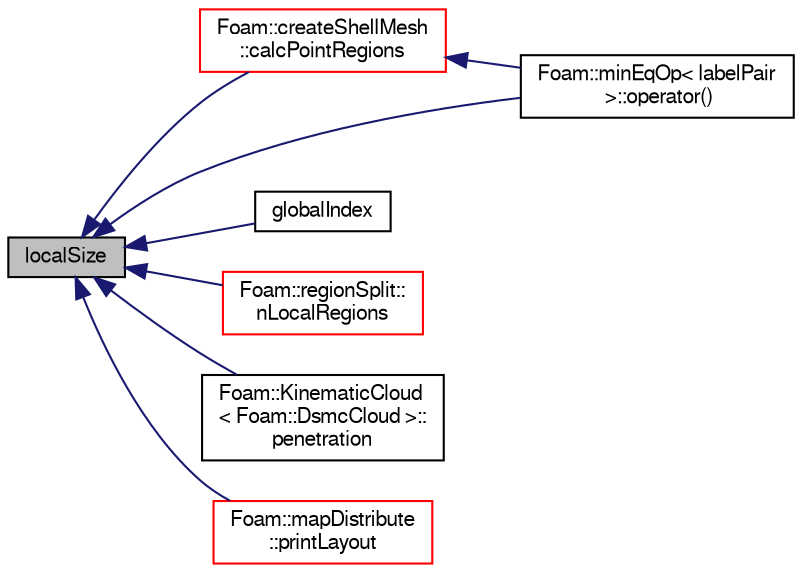 digraph "localSize"
{
  bgcolor="transparent";
  edge [fontname="FreeSans",fontsize="10",labelfontname="FreeSans",labelfontsize="10"];
  node [fontname="FreeSans",fontsize="10",shape=record];
  rankdir="LR";
  Node128 [label="localSize",height=0.2,width=0.4,color="black", fillcolor="grey75", style="filled", fontcolor="black"];
  Node128 -> Node129 [dir="back",color="midnightblue",fontsize="10",style="solid",fontname="FreeSans"];
  Node129 [label="Foam::createShellMesh\l::calcPointRegions",height=0.2,width=0.4,color="red",URL="$a21442.html#abd09fd2558d9fc41e9a503ce2976fe5f",tooltip="Helper: calculate point regions. The point region is the. "];
  Node129 -> Node132 [dir="back",color="midnightblue",fontsize="10",style="solid",fontname="FreeSans"];
  Node132 [label="Foam::minEqOp\< labelPair\l \>::operator()",height=0.2,width=0.4,color="black",URL="$a21438.html#a5110bdded347caa6365e4d10554dfc32"];
  Node128 -> Node134 [dir="back",color="midnightblue",fontsize="10",style="solid",fontname="FreeSans"];
  Node134 [label="globalIndex",height=0.2,width=0.4,color="black",URL="$a27330.html#a39ebbeaca6850dfbcf3f8c2d7305feb9",tooltip="Construct from local max size. Does communication with default. "];
  Node128 -> Node135 [dir="back",color="midnightblue",fontsize="10",style="solid",fontname="FreeSans"];
  Node135 [label="Foam::regionSplit::\lnLocalRegions",height=0.2,width=0.4,color="red",URL="$a25202.html#a256dfb18a95d3d943cf23cdecda88064",tooltip="Return local number of regions. "];
  Node128 -> Node132 [dir="back",color="midnightblue",fontsize="10",style="solid",fontname="FreeSans"];
  Node128 -> Node137 [dir="back",color="midnightblue",fontsize="10",style="solid",fontname="FreeSans"];
  Node137 [label="Foam::KinematicCloud\l\< Foam::DsmcCloud \>::\lpenetration",height=0.2,width=0.4,color="black",URL="$a23786.html#acabb7d90e498b652e912de7feeedf590",tooltip="Penetration for fraction [0-1] of the current total mass. "];
  Node128 -> Node138 [dir="back",color="midnightblue",fontsize="10",style="solid",fontname="FreeSans"];
  Node138 [label="Foam::mapDistribute\l::printLayout",height=0.2,width=0.4,color="red",URL="$a27362.html#a354c270fcad8f00ba2bf069b0f68a729",tooltip="Debug: print layout. Can only be used on maps with sorted. "];
}
